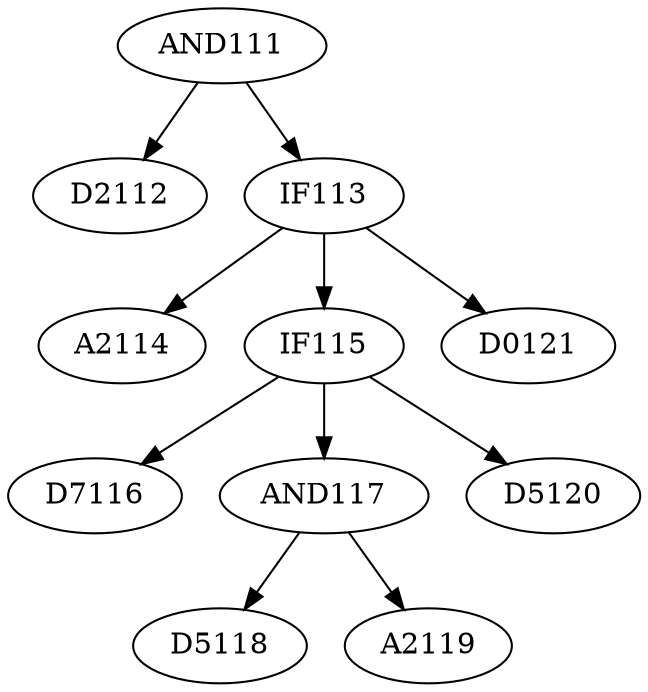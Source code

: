 digraph T {
	AND111 -> D2112
	IF113 -> A2114
	IF115 -> D7116
	AND117 -> D5118
	AND117 -> A2119
	IF115 -> AND117
	IF115 -> D5120
	IF113 -> IF115
	IF113 -> D0121
	AND111 -> IF113
}
